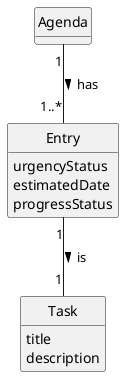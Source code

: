 @startuml
skinparam monochrome true
skinparam packageStyle rectangle
skinparam shadowing false

'left to right direction

skinparam classAttributeIconSize 0

hide circle
hide methods



class Entry {
    urgencyStatus
    estimatedDate
    progressStatus

}


class Task {
    title
    description

}

class Agenda{
}





Agenda "1" -- "1..*" Entry: has >

Entry "1" -- "1" Task: is >

@enduml

